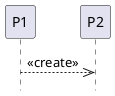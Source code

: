 @startuml
skinparam backgroundcolor transparent
hide footbox

participant P1
participant P2

P1 -[dotted]->> P2: <<create>>


@enduml
